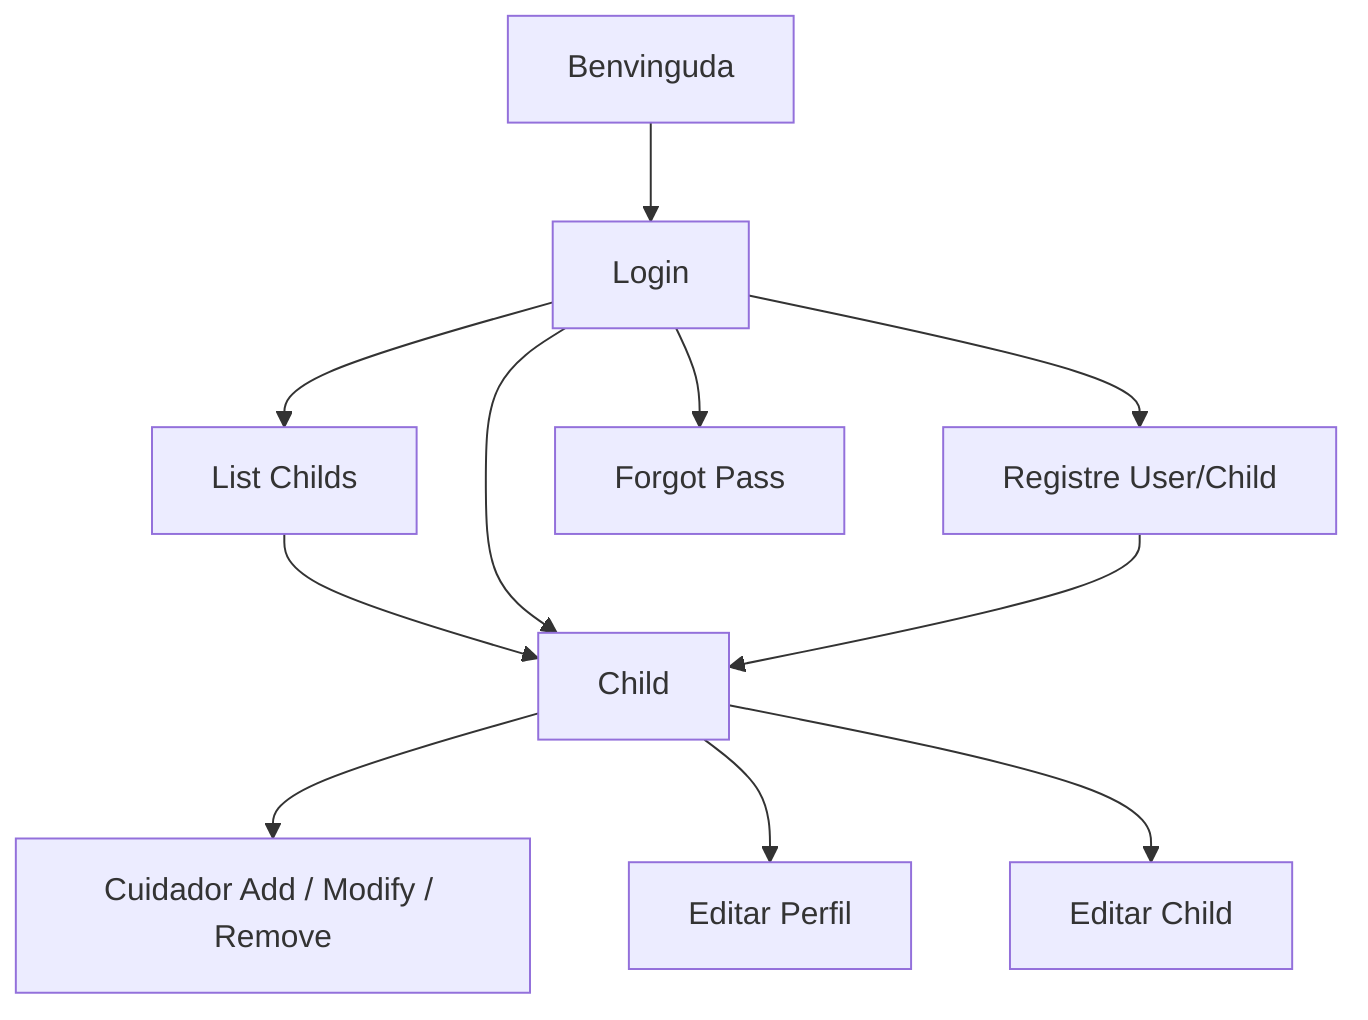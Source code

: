 graph TD;
    A[Benvinguda] --> B[Login]
    B --> C[List Childs]
    C --> D[Child]
    B --> D
    B --> E[Registre User/Child]
    B --> F[Forgot Pass]
    D --> G[Cuidador Add / Modify / Remove]
    D --> H[Editar Perfil]
    D --> I[Editar Child]
    E --> D